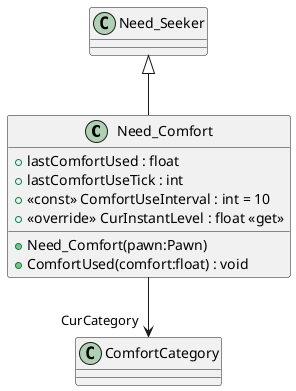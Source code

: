 @startuml
class Need_Comfort {
    + lastComfortUsed : float
    + lastComfortUseTick : int
    + <<const>> ComfortUseInterval : int = 10
    + <<override>> CurInstantLevel : float <<get>>
    + Need_Comfort(pawn:Pawn)
    + ComfortUsed(comfort:float) : void
}
Need_Seeker <|-- Need_Comfort
Need_Comfort --> "CurCategory" ComfortCategory
@enduml
